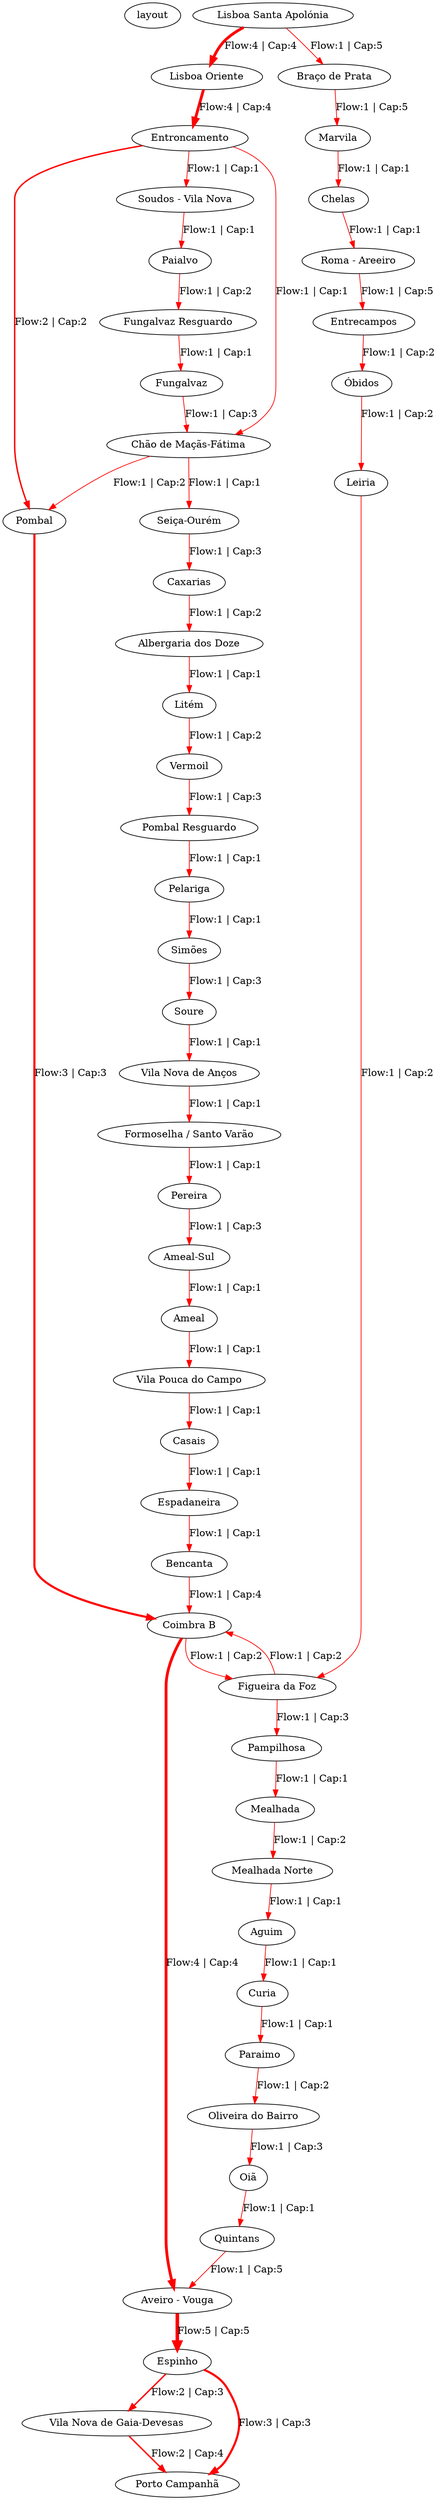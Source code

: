 digraph G {
layout: neato;

	"Lisboa Oriente" -> "Entroncamento" [label="Flow:4 | Cap:4", color=red, penwidth=4];
	"Pombal" -> "Coimbra B" [label="Flow:3 | Cap:3", color=red, penwidth=3];
	"Vila Nova de Gaia-Devesas" -> "Porto Campanhã" [label="Flow:2 | Cap:4", color=red, penwidth=2];
	"Seiça-Ourém" -> "Caxarias" [label="Flow:1 | Cap:3", color=red, penwidth=1];
	"Aveiro - Vouga" -> "Espinho" [label="Flow:5 | Cap:5", color=red, penwidth=5];
	"Fungalvaz Resguardo" -> "Fungalvaz" [label="Flow:1 | Cap:1", color=red, penwidth=1];
	"Simões" -> "Soure" [label="Flow:1 | Cap:3", color=red, penwidth=1];
	"Vila Nova de Anços" -> "Formoselha / Santo Varão" [label="Flow:1 | Cap:1", color=red, penwidth=1];
	"Caxarias" -> "Albergaria dos Doze" [label="Flow:1 | Cap:2", color=red, penwidth=1];
	"Entroncamento" -> "Soudos - Vila Nova" [label="Flow:1 | Cap:1", color=red, penwidth=1];
	"Entroncamento" -> "Chão de Maçãs-Fátima" [label="Flow:1 | Cap:1", color=red, penwidth=1];
	"Entroncamento" -> "Pombal" [label="Flow:2 | Cap:2", color=red, penwidth=2];
	"Mealhada Norte" -> "Aguim" [label="Flow:1 | Cap:1", color=red, penwidth=1];
	"Pelariga" -> "Simões" [label="Flow:1 | Cap:1", color=red, penwidth=1];
	"Pereira" -> "Ameal-Sul" [label="Flow:1 | Cap:3", color=red, penwidth=1];
	"Espinho" -> "Porto Campanhã" [label="Flow:3 | Cap:3", color=red, penwidth=3];
	"Espinho" -> "Vila Nova de Gaia-Devesas" [label="Flow:2 | Cap:3", color=red, penwidth=2];
	"Paraimo" -> "Oliveira do Bairro" [label="Flow:1 | Cap:2", color=red, penwidth=1];
	"Vila Pouca do Campo" -> "Casais" [label="Flow:1 | Cap:1", color=red, penwidth=1];
	"Curia" -> "Paraimo" [label="Flow:1 | Cap:1", color=red, penwidth=1];
	"Coimbra B" -> "Figueira da Foz" [label="Flow:1 | Cap:2", color=red, penwidth=1];
	"Coimbra B" -> "Aveiro - Vouga" [label="Flow:4 | Cap:4", color=red, penwidth=4];
	"Vermoil" -> "Pombal Resguardo" [label="Flow:1 | Cap:3", color=red, penwidth=1];
	"Mealhada" -> "Mealhada Norte" [label="Flow:1 | Cap:2", color=red, penwidth=1];
	"Pombal Resguardo" -> "Pelariga" [label="Flow:1 | Cap:1", color=red, penwidth=1];
	"Soure" -> "Vila Nova de Anços" [label="Flow:1 | Cap:1", color=red, penwidth=1];
	"Bencanta" -> "Coimbra B" [label="Flow:1 | Cap:4", color=red, penwidth=1];
	"Aguim" -> "Curia" [label="Flow:1 | Cap:1", color=red, penwidth=1];
	"Ameal" -> "Vila Pouca do Campo" [label="Flow:1 | Cap:1", color=red, penwidth=1];
	"Pampilhosa" -> "Mealhada" [label="Flow:1 | Cap:1", color=red, penwidth=1];
	"Oiã" -> "Quintans" [label="Flow:1 | Cap:1", color=red, penwidth=1];
	"Casais" -> "Espadaneira" [label="Flow:1 | Cap:1", color=red, penwidth=1];
	"Paialvo" -> "Fungalvaz Resguardo" [label="Flow:1 | Cap:2", color=red, penwidth=1];
	"Marvila" -> "Chelas" [label="Flow:1 | Cap:1", color=red, penwidth=1];
	"Roma - Areeiro" -> "Entrecampos" [label="Flow:1 | Cap:5", color=red, penwidth=1];
	"Chelas" -> "Roma - Areeiro" [label="Flow:1 | Cap:1", color=red, penwidth=1];
	"Oliveira do Bairro" -> "Oiã" [label="Flow:1 | Cap:3", color=red, penwidth=1];
	"Quintans" -> "Aveiro - Vouga" [label="Flow:1 | Cap:5", color=red, penwidth=1];
	"Lisboa Santa Apolónia" -> "Braço de Prata" [label="Flow:1 | Cap:5", color=red, penwidth=1];
	"Lisboa Santa Apolónia" -> "Lisboa Oriente" [label="Flow:4 | Cap:4", color=red, penwidth=4];
	"Formoselha / Santo Varão" -> "Pereira" [label="Flow:1 | Cap:1", color=red, penwidth=1];
	"Figueira da Foz" -> "Pampilhosa" [label="Flow:1 | Cap:3", color=red, penwidth=1];
	"Figueira da Foz" -> "Coimbra B" [label="Flow:1 | Cap:2", color=red, penwidth=1];
	"Entrecampos" -> "Óbidos" [label="Flow:1 | Cap:2", color=red, penwidth=1];
	"Albergaria dos Doze" -> "Litém" [label="Flow:1 | Cap:1", color=red, penwidth=1];
	"Soudos - Vila Nova" -> "Paialvo" [label="Flow:1 | Cap:1", color=red, penwidth=1];
	"Braço de Prata" -> "Marvila" [label="Flow:1 | Cap:5", color=red, penwidth=1];
	"Ameal-Sul" -> "Ameal" [label="Flow:1 | Cap:1", color=red, penwidth=1];
	"Espadaneira" -> "Bencanta" [label="Flow:1 | Cap:1", color=red, penwidth=1];
	"Litém" -> "Vermoil" [label="Flow:1 | Cap:2", color=red, penwidth=1];
	"Fungalvaz" -> "Chão de Maçãs-Fátima" [label="Flow:1 | Cap:3", color=red, penwidth=1];
	"Chão de Maçãs-Fátima" -> "Seiça-Ourém" [label="Flow:1 | Cap:1", color=red, penwidth=1];
	"Chão de Maçãs-Fátima" -> "Pombal" [label="Flow:1 | Cap:2", color=red, penwidth=1];
	"Óbidos" -> "Leiria" [label="Flow:1 | Cap:2", color=red, penwidth=1];
	"Leiria" -> "Figueira da Foz" [label="Flow:1 | Cap:2", color=red, penwidth=1];
}